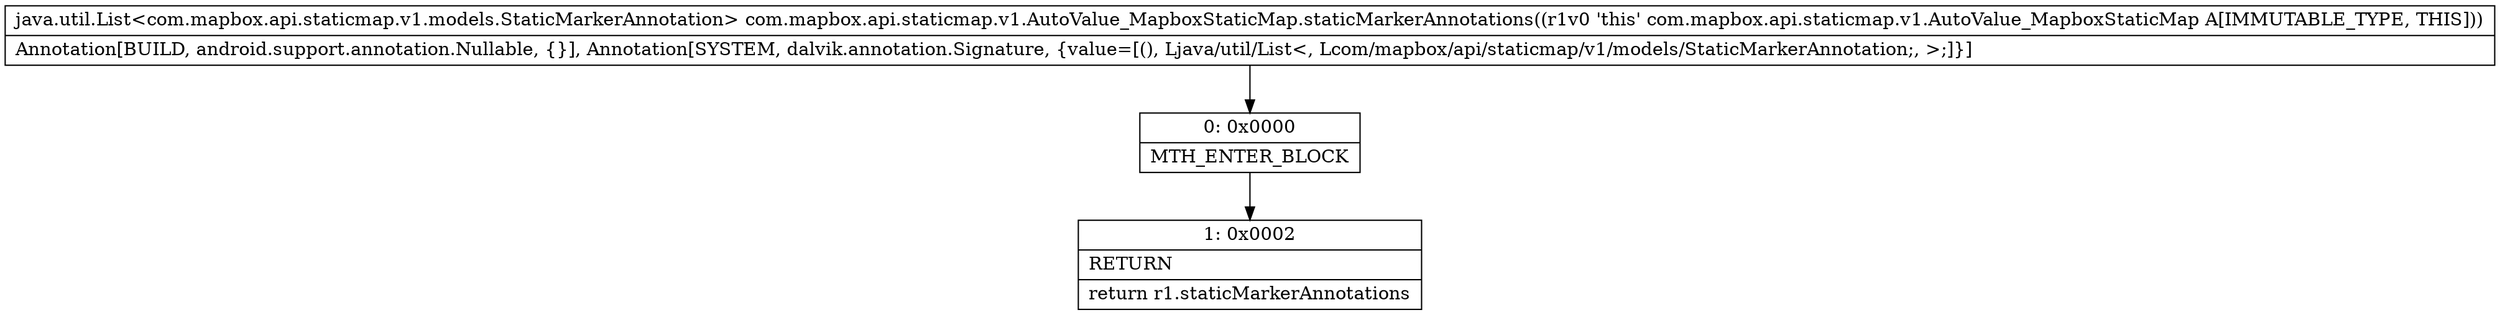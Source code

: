 digraph "CFG forcom.mapbox.api.staticmap.v1.AutoValue_MapboxStaticMap.staticMarkerAnnotations()Ljava\/util\/List;" {
Node_0 [shape=record,label="{0\:\ 0x0000|MTH_ENTER_BLOCK\l}"];
Node_1 [shape=record,label="{1\:\ 0x0002|RETURN\l|return r1.staticMarkerAnnotations\l}"];
MethodNode[shape=record,label="{java.util.List\<com.mapbox.api.staticmap.v1.models.StaticMarkerAnnotation\> com.mapbox.api.staticmap.v1.AutoValue_MapboxStaticMap.staticMarkerAnnotations((r1v0 'this' com.mapbox.api.staticmap.v1.AutoValue_MapboxStaticMap A[IMMUTABLE_TYPE, THIS]))  | Annotation[BUILD, android.support.annotation.Nullable, \{\}], Annotation[SYSTEM, dalvik.annotation.Signature, \{value=[(), Ljava\/util\/List\<, Lcom\/mapbox\/api\/staticmap\/v1\/models\/StaticMarkerAnnotation;, \>;]\}]\l}"];
MethodNode -> Node_0;
Node_0 -> Node_1;
}

